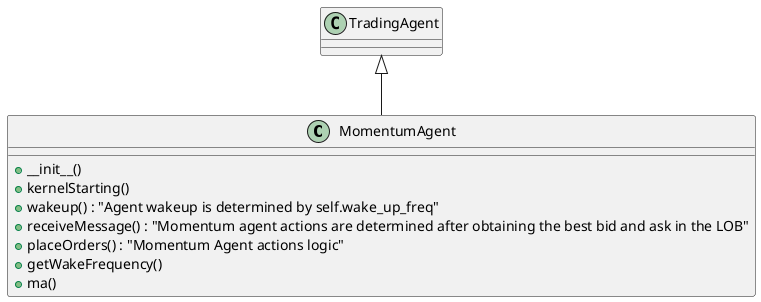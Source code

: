 @startuml
class MomentumAgent {
  + __init__()
  + kernelStarting()
  + wakeup() : "Agent wakeup is determined by self.wake_up_freq"
  + receiveMessage() : "Momentum agent actions are determined after obtaining the best bid and ask in the LOB"
  + placeOrders() : "Momentum Agent actions logic"
  + getWakeFrequency()
  + ma()
}
TradingAgent <|-- MomentumAgent
@enduml